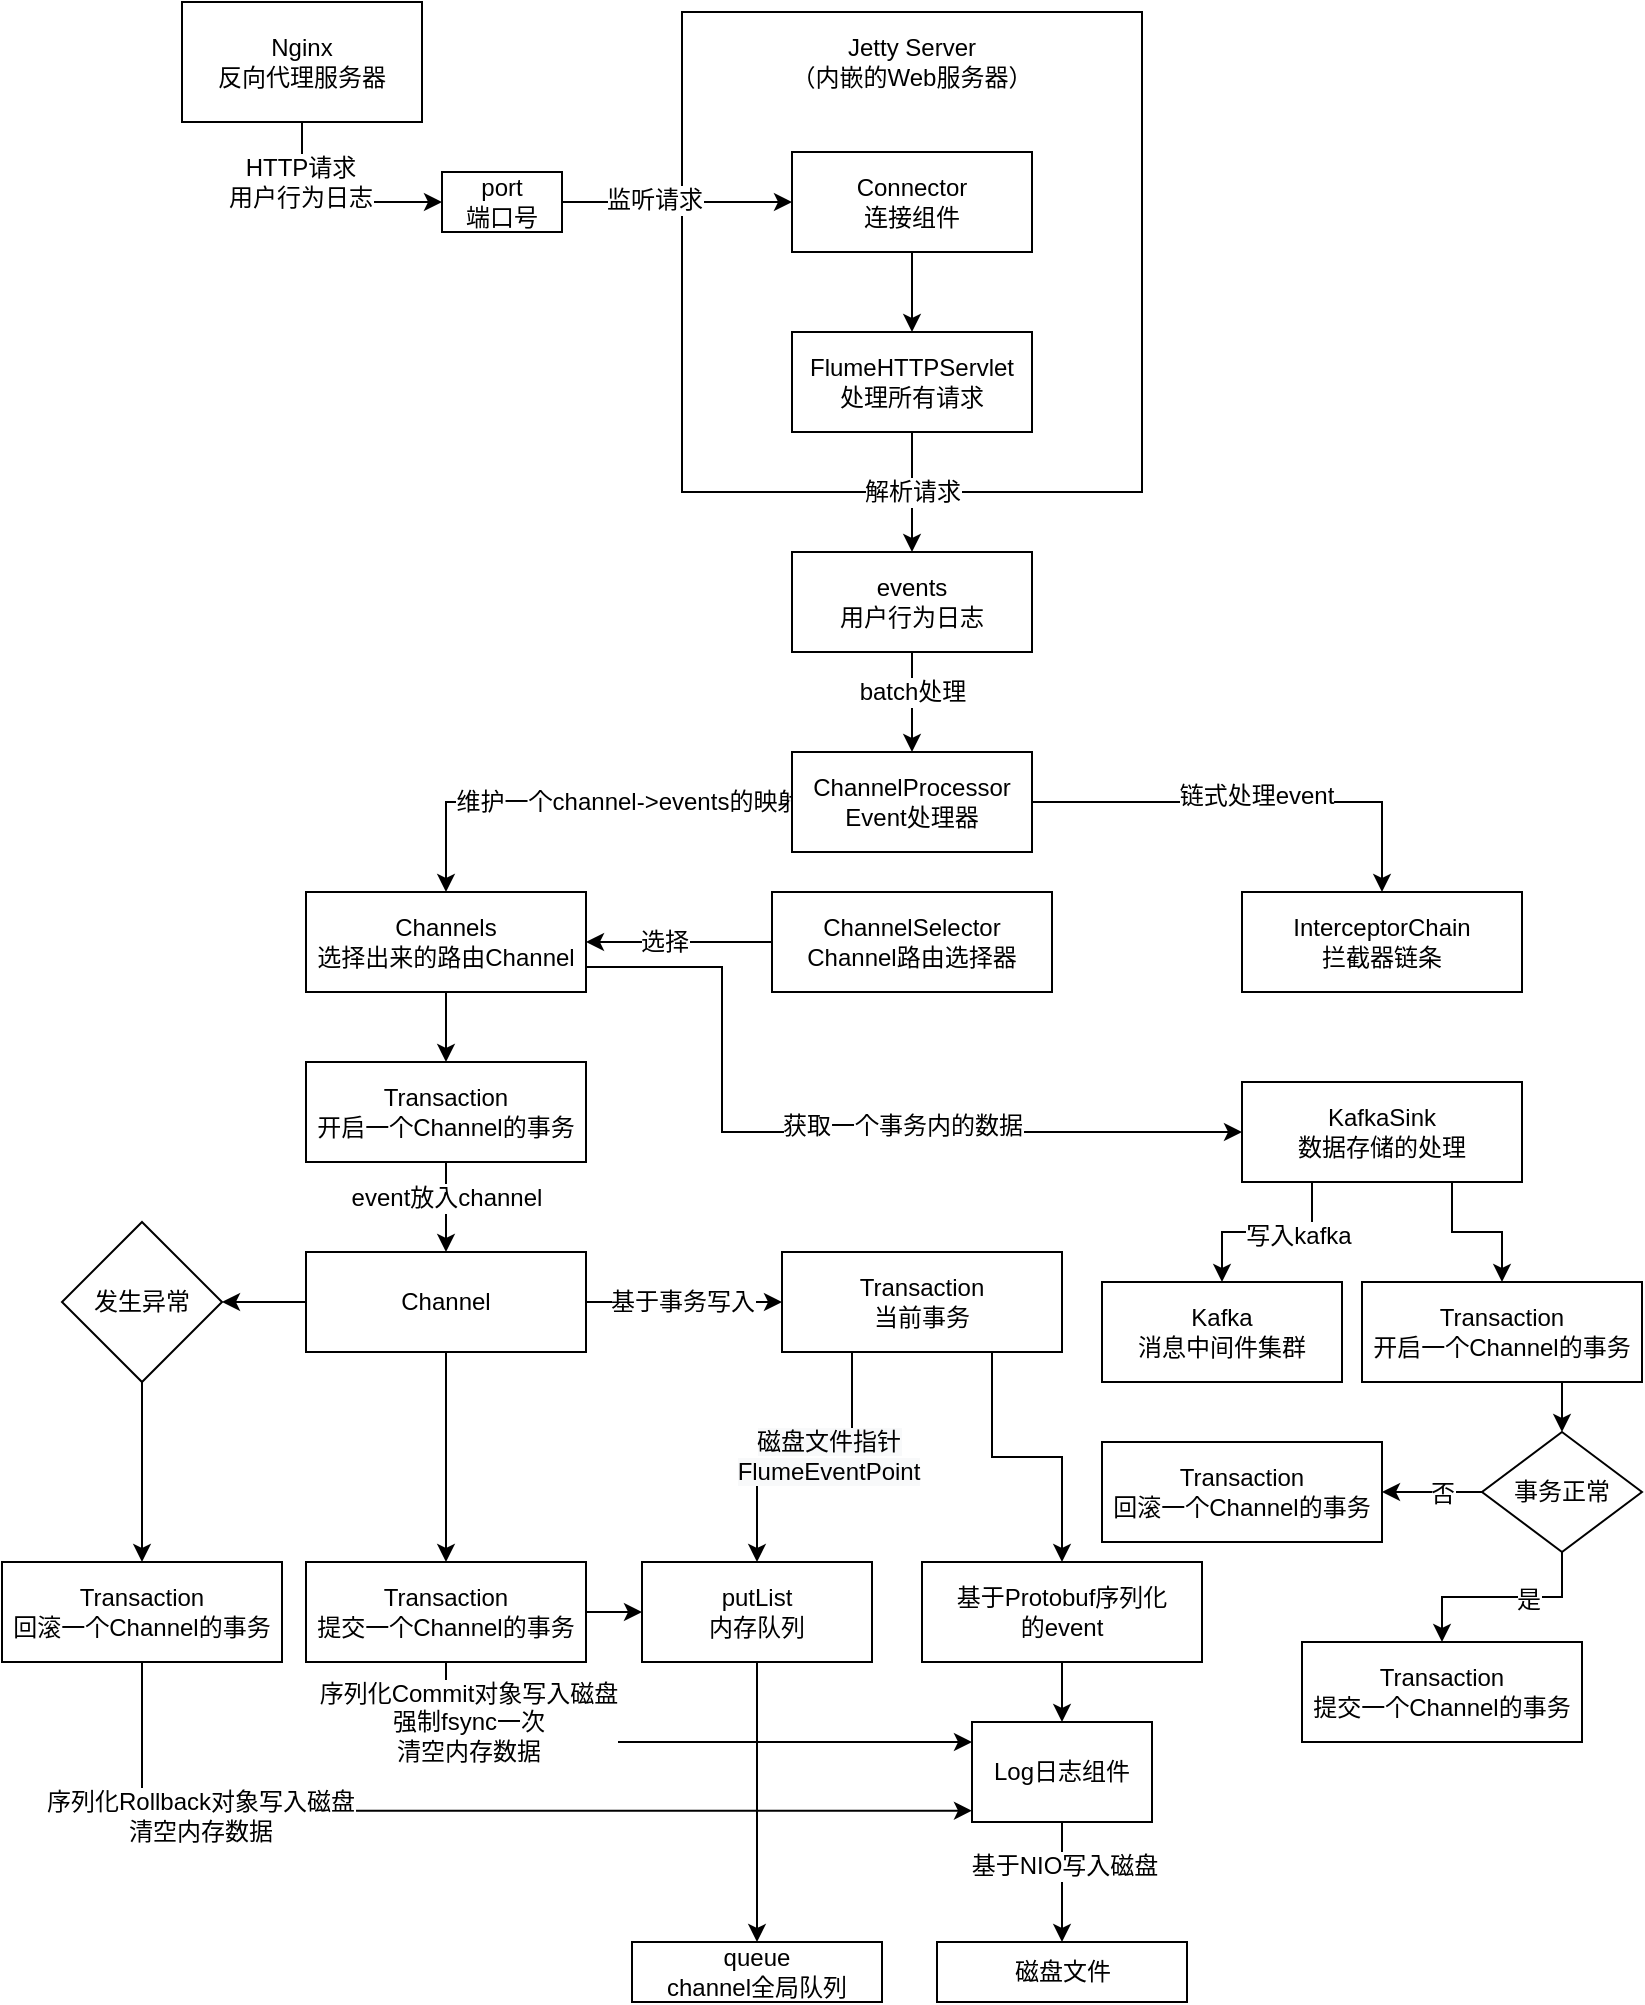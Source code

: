 <mxfile version="12.7.9" type="github">
  <diagram id="swQWp_eAwrN-cbaH2-tH" name="第 1 页">
    <mxGraphModel dx="1185" dy="594" grid="1" gridSize="10" guides="1" tooltips="1" connect="1" arrows="1" fold="1" page="1" pageScale="1" pageWidth="827" pageHeight="1169" math="0" shadow="0">
      <root>
        <mxCell id="0" />
        <mxCell id="1" parent="0" />
        <mxCell id="hyGS1tnHWZrOgosSYkBG-2" value="" style="rounded=0;whiteSpace=wrap;html=1;" vertex="1" parent="1">
          <mxGeometry x="340" y="65" width="230" height="240" as="geometry" />
        </mxCell>
        <mxCell id="hyGS1tnHWZrOgosSYkBG-3" value="Jetty Server&lt;br&gt;（内嵌的Web服务器）" style="text;html=1;strokeColor=none;fillColor=none;align=center;verticalAlign=middle;whiteSpace=wrap;rounded=0;" vertex="1" parent="1">
          <mxGeometry x="390" y="75" width="130" height="30" as="geometry" />
        </mxCell>
        <mxCell id="hyGS1tnHWZrOgosSYkBG-4" style="edgeStyle=orthogonalEdgeStyle;rounded=0;orthogonalLoop=1;jettySize=auto;html=1;entryX=0.5;entryY=0;entryDx=0;entryDy=0;" edge="1" parent="1" source="hyGS1tnHWZrOgosSYkBG-5" target="hyGS1tnHWZrOgosSYkBG-8">
          <mxGeometry relative="1" as="geometry" />
        </mxCell>
        <mxCell id="hyGS1tnHWZrOgosSYkBG-5" value="Connector&lt;br&gt;连接组件" style="rounded=0;whiteSpace=wrap;html=1;" vertex="1" parent="1">
          <mxGeometry x="395" y="135" width="120" height="50" as="geometry" />
        </mxCell>
        <mxCell id="hyGS1tnHWZrOgosSYkBG-6" style="edgeStyle=orthogonalEdgeStyle;rounded=0;orthogonalLoop=1;jettySize=auto;html=1;" edge="1" parent="1" source="hyGS1tnHWZrOgosSYkBG-8" target="hyGS1tnHWZrOgosSYkBG-17">
          <mxGeometry relative="1" as="geometry" />
        </mxCell>
        <mxCell id="hyGS1tnHWZrOgosSYkBG-7" value="解析请求" style="text;html=1;align=center;verticalAlign=middle;resizable=0;points=[];labelBackgroundColor=#ffffff;" vertex="1" connectable="0" parent="hyGS1tnHWZrOgosSYkBG-6">
          <mxGeometry x="-0.26" relative="1" as="geometry">
            <mxPoint y="7.93" as="offset" />
          </mxGeometry>
        </mxCell>
        <mxCell id="hyGS1tnHWZrOgosSYkBG-8" value="FlumeHTTPServlet&lt;br&gt;处理所有请求" style="rounded=0;whiteSpace=wrap;html=1;" vertex="1" parent="1">
          <mxGeometry x="395" y="225" width="120" height="50" as="geometry" />
        </mxCell>
        <mxCell id="hyGS1tnHWZrOgosSYkBG-9" style="edgeStyle=orthogonalEdgeStyle;rounded=0;orthogonalLoop=1;jettySize=auto;html=1;entryX=0;entryY=0.5;entryDx=0;entryDy=0;" edge="1" parent="1" source="hyGS1tnHWZrOgosSYkBG-11" target="hyGS1tnHWZrOgosSYkBG-14">
          <mxGeometry relative="1" as="geometry">
            <Array as="points">
              <mxPoint x="150" y="160" />
            </Array>
          </mxGeometry>
        </mxCell>
        <mxCell id="hyGS1tnHWZrOgosSYkBG-10" value="HTTP请求&lt;br&gt;用户行为日志" style="text;html=1;align=center;verticalAlign=middle;resizable=0;points=[];labelBackgroundColor=#ffffff;" vertex="1" connectable="0" parent="hyGS1tnHWZrOgosSYkBG-9">
          <mxGeometry x="-0.455" y="-1" relative="1" as="geometry">
            <mxPoint as="offset" />
          </mxGeometry>
        </mxCell>
        <mxCell id="hyGS1tnHWZrOgosSYkBG-11" value="Nginx&lt;br&gt;反向代理服务器" style="rounded=0;whiteSpace=wrap;html=1;" vertex="1" parent="1">
          <mxGeometry x="90" y="60" width="120" height="60" as="geometry" />
        </mxCell>
        <mxCell id="hyGS1tnHWZrOgosSYkBG-12" style="edgeStyle=orthogonalEdgeStyle;rounded=0;orthogonalLoop=1;jettySize=auto;html=1;" edge="1" parent="1" source="hyGS1tnHWZrOgosSYkBG-14" target="hyGS1tnHWZrOgosSYkBG-5">
          <mxGeometry relative="1" as="geometry" />
        </mxCell>
        <mxCell id="hyGS1tnHWZrOgosSYkBG-13" value="监听请求" style="text;html=1;align=center;verticalAlign=middle;resizable=0;points=[];labelBackgroundColor=#ffffff;" vertex="1" connectable="0" parent="hyGS1tnHWZrOgosSYkBG-12">
          <mxGeometry x="-0.2" y="1" relative="1" as="geometry">
            <mxPoint as="offset" />
          </mxGeometry>
        </mxCell>
        <mxCell id="hyGS1tnHWZrOgosSYkBG-14" value="port&lt;br&gt;端口号" style="rounded=0;whiteSpace=wrap;html=1;" vertex="1" parent="1">
          <mxGeometry x="220" y="145" width="60" height="30" as="geometry" />
        </mxCell>
        <mxCell id="hyGS1tnHWZrOgosSYkBG-15" style="edgeStyle=orthogonalEdgeStyle;rounded=0;orthogonalLoop=1;jettySize=auto;html=1;entryX=0.5;entryY=0;entryDx=0;entryDy=0;" edge="1" parent="1" source="hyGS1tnHWZrOgosSYkBG-17" target="hyGS1tnHWZrOgosSYkBG-22">
          <mxGeometry relative="1" as="geometry" />
        </mxCell>
        <mxCell id="hyGS1tnHWZrOgosSYkBG-16" value="batch处理" style="text;html=1;align=center;verticalAlign=middle;resizable=0;points=[];labelBackgroundColor=#ffffff;" vertex="1" connectable="0" parent="hyGS1tnHWZrOgosSYkBG-15">
          <mxGeometry x="-0.22" relative="1" as="geometry">
            <mxPoint as="offset" />
          </mxGeometry>
        </mxCell>
        <mxCell id="hyGS1tnHWZrOgosSYkBG-17" value="events&lt;br&gt;用户行为日志" style="rounded=0;whiteSpace=wrap;html=1;" vertex="1" parent="1">
          <mxGeometry x="395" y="335" width="120" height="50" as="geometry" />
        </mxCell>
        <mxCell id="hyGS1tnHWZrOgosSYkBG-18" style="edgeStyle=orthogonalEdgeStyle;rounded=0;orthogonalLoop=1;jettySize=auto;html=1;entryX=0.5;entryY=0;entryDx=0;entryDy=0;" edge="1" parent="1" source="hyGS1tnHWZrOgosSYkBG-22" target="hyGS1tnHWZrOgosSYkBG-24">
          <mxGeometry relative="1" as="geometry" />
        </mxCell>
        <mxCell id="hyGS1tnHWZrOgosSYkBG-19" value="维护一个channel-&amp;gt;events的映射" style="text;html=1;align=center;verticalAlign=middle;resizable=0;points=[];labelBackgroundColor=#ffffff;" vertex="1" connectable="0" parent="hyGS1tnHWZrOgosSYkBG-18">
          <mxGeometry x="0.119" y="1" relative="1" as="geometry">
            <mxPoint x="39.48" y="-0.97" as="offset" />
          </mxGeometry>
        </mxCell>
        <mxCell id="hyGS1tnHWZrOgosSYkBG-20" style="edgeStyle=orthogonalEdgeStyle;rounded=0;orthogonalLoop=1;jettySize=auto;html=1;entryX=0.5;entryY=0;entryDx=0;entryDy=0;" edge="1" parent="1" source="hyGS1tnHWZrOgosSYkBG-22" target="hyGS1tnHWZrOgosSYkBG-28">
          <mxGeometry relative="1" as="geometry" />
        </mxCell>
        <mxCell id="hyGS1tnHWZrOgosSYkBG-21" value="链式处理event" style="text;html=1;align=center;verticalAlign=middle;resizable=0;points=[];labelBackgroundColor=#ffffff;" vertex="1" connectable="0" parent="hyGS1tnHWZrOgosSYkBG-20">
          <mxGeometry x="0.017" y="3" relative="1" as="geometry">
            <mxPoint as="offset" />
          </mxGeometry>
        </mxCell>
        <mxCell id="hyGS1tnHWZrOgosSYkBG-22" value="ChannelProcessor&lt;br&gt;Event处理器" style="rounded=0;whiteSpace=wrap;html=1;" vertex="1" parent="1">
          <mxGeometry x="395" y="435" width="120" height="50" as="geometry" />
        </mxCell>
        <mxCell id="hyGS1tnHWZrOgosSYkBG-23" style="edgeStyle=orthogonalEdgeStyle;rounded=0;orthogonalLoop=1;jettySize=auto;html=1;entryX=0.5;entryY=0;entryDx=0;entryDy=0;" edge="1" parent="1" source="hyGS1tnHWZrOgosSYkBG-24" target="hyGS1tnHWZrOgosSYkBG-31">
          <mxGeometry relative="1" as="geometry" />
        </mxCell>
        <mxCell id="hyGS1tnHWZrOgosSYkBG-66" style="edgeStyle=orthogonalEdgeStyle;rounded=0;orthogonalLoop=1;jettySize=auto;html=1;exitX=1;exitY=0.75;exitDx=0;exitDy=0;entryX=0;entryY=0.5;entryDx=0;entryDy=0;" edge="1" parent="1" source="hyGS1tnHWZrOgosSYkBG-24" target="hyGS1tnHWZrOgosSYkBG-64">
          <mxGeometry relative="1" as="geometry">
            <Array as="points">
              <mxPoint x="360" y="543" />
              <mxPoint x="360" y="625" />
            </Array>
          </mxGeometry>
        </mxCell>
        <mxCell id="hyGS1tnHWZrOgosSYkBG-67" value="获取一个事务内的数据" style="text;html=1;align=center;verticalAlign=middle;resizable=0;points=[];labelBackgroundColor=#ffffff;" vertex="1" connectable="0" parent="hyGS1tnHWZrOgosSYkBG-66">
          <mxGeometry x="-0.117" y="3" relative="1" as="geometry">
            <mxPoint x="58.83" as="offset" />
          </mxGeometry>
        </mxCell>
        <mxCell id="hyGS1tnHWZrOgosSYkBG-24" value="Channels&lt;br&gt;选择出来的路由Channel" style="rounded=0;whiteSpace=wrap;html=1;" vertex="1" parent="1">
          <mxGeometry x="152" y="505" width="140" height="50" as="geometry" />
        </mxCell>
        <mxCell id="hyGS1tnHWZrOgosSYkBG-25" style="edgeStyle=orthogonalEdgeStyle;rounded=0;orthogonalLoop=1;jettySize=auto;html=1;entryX=1;entryY=0.5;entryDx=0;entryDy=0;" edge="1" parent="1" source="hyGS1tnHWZrOgosSYkBG-27" target="hyGS1tnHWZrOgosSYkBG-24">
          <mxGeometry relative="1" as="geometry" />
        </mxCell>
        <mxCell id="hyGS1tnHWZrOgosSYkBG-26" value="选择" style="text;html=1;align=center;verticalAlign=middle;resizable=0;points=[];labelBackgroundColor=#ffffff;" vertex="1" connectable="0" parent="hyGS1tnHWZrOgosSYkBG-25">
          <mxGeometry x="0.166" relative="1" as="geometry">
            <mxPoint as="offset" />
          </mxGeometry>
        </mxCell>
        <mxCell id="hyGS1tnHWZrOgosSYkBG-27" value="ChannelSelector&lt;br&gt;Channel路由选择器" style="rounded=0;whiteSpace=wrap;html=1;" vertex="1" parent="1">
          <mxGeometry x="385" y="505" width="140" height="50" as="geometry" />
        </mxCell>
        <mxCell id="hyGS1tnHWZrOgosSYkBG-28" value="InterceptorChain&lt;br&gt;拦截器链条" style="rounded=0;whiteSpace=wrap;html=1;" vertex="1" parent="1">
          <mxGeometry x="620" y="505" width="140" height="50" as="geometry" />
        </mxCell>
        <mxCell id="hyGS1tnHWZrOgosSYkBG-29" style="edgeStyle=orthogonalEdgeStyle;rounded=0;orthogonalLoop=1;jettySize=auto;html=1;entryX=0.5;entryY=0;entryDx=0;entryDy=0;" edge="1" parent="1" source="hyGS1tnHWZrOgosSYkBG-31" target="hyGS1tnHWZrOgosSYkBG-34">
          <mxGeometry relative="1" as="geometry" />
        </mxCell>
        <mxCell id="hyGS1tnHWZrOgosSYkBG-30" value="event放入channel" style="text;html=1;align=center;verticalAlign=middle;resizable=0;points=[];labelBackgroundColor=#ffffff;" vertex="1" connectable="0" parent="hyGS1tnHWZrOgosSYkBG-29">
          <mxGeometry x="-0.2" relative="1" as="geometry">
            <mxPoint as="offset" />
          </mxGeometry>
        </mxCell>
        <mxCell id="hyGS1tnHWZrOgosSYkBG-31" value="Transaction&lt;br&gt;开启一个Channel的事务" style="rounded=0;whiteSpace=wrap;html=1;" vertex="1" parent="1">
          <mxGeometry x="152" y="590" width="140" height="50" as="geometry" />
        </mxCell>
        <mxCell id="hyGS1tnHWZrOgosSYkBG-33" style="edgeStyle=orthogonalEdgeStyle;rounded=0;orthogonalLoop=1;jettySize=auto;html=1;" edge="1" parent="1" source="hyGS1tnHWZrOgosSYkBG-34" target="hyGS1tnHWZrOgosSYkBG-38">
          <mxGeometry relative="1" as="geometry" />
        </mxCell>
        <mxCell id="hyGS1tnHWZrOgosSYkBG-41" style="edgeStyle=orthogonalEdgeStyle;rounded=0;orthogonalLoop=1;jettySize=auto;html=1;entryX=1;entryY=0.5;entryDx=0;entryDy=0;" edge="1" parent="1" source="hyGS1tnHWZrOgosSYkBG-34" target="hyGS1tnHWZrOgosSYkBG-39">
          <mxGeometry relative="1" as="geometry" />
        </mxCell>
        <mxCell id="hyGS1tnHWZrOgosSYkBG-44" style="edgeStyle=orthogonalEdgeStyle;rounded=0;orthogonalLoop=1;jettySize=auto;html=1;entryX=0;entryY=0.5;entryDx=0;entryDy=0;" edge="1" parent="1" source="hyGS1tnHWZrOgosSYkBG-34" target="hyGS1tnHWZrOgosSYkBG-43">
          <mxGeometry relative="1" as="geometry" />
        </mxCell>
        <mxCell id="hyGS1tnHWZrOgosSYkBG-45" value="基于事务写入" style="text;html=1;align=center;verticalAlign=middle;resizable=0;points=[];labelBackgroundColor=#ffffff;" vertex="1" connectable="0" parent="hyGS1tnHWZrOgosSYkBG-44">
          <mxGeometry x="-0.331" y="-1" relative="1" as="geometry">
            <mxPoint x="15" y="-1" as="offset" />
          </mxGeometry>
        </mxCell>
        <mxCell id="hyGS1tnHWZrOgosSYkBG-34" value="Channel" style="rounded=0;whiteSpace=wrap;html=1;" vertex="1" parent="1">
          <mxGeometry x="152" y="685" width="140" height="50" as="geometry" />
        </mxCell>
        <mxCell id="hyGS1tnHWZrOgosSYkBG-52" style="edgeStyle=orthogonalEdgeStyle;rounded=0;orthogonalLoop=1;jettySize=auto;html=1;entryX=0;entryY=0.5;entryDx=0;entryDy=0;" edge="1" parent="1" source="hyGS1tnHWZrOgosSYkBG-38" target="hyGS1tnHWZrOgosSYkBG-48">
          <mxGeometry relative="1" as="geometry" />
        </mxCell>
        <mxCell id="hyGS1tnHWZrOgosSYkBG-60" style="edgeStyle=orthogonalEdgeStyle;rounded=0;orthogonalLoop=1;jettySize=auto;html=1;" edge="1" parent="1" source="hyGS1tnHWZrOgosSYkBG-38" target="hyGS1tnHWZrOgosSYkBG-53">
          <mxGeometry relative="1" as="geometry">
            <Array as="points">
              <mxPoint x="222" y="930" />
            </Array>
          </mxGeometry>
        </mxCell>
        <mxCell id="hyGS1tnHWZrOgosSYkBG-61" value="序列化Commit对象写入磁盘&lt;br&gt;强制fsync一次&lt;br&gt;清空内存数据" style="text;html=1;align=center;verticalAlign=middle;resizable=0;points=[];labelBackgroundColor=#ffffff;" vertex="1" connectable="0" parent="hyGS1tnHWZrOgosSYkBG-60">
          <mxGeometry x="-0.663" y="38" relative="1" as="geometry">
            <mxPoint y="28" as="offset" />
          </mxGeometry>
        </mxCell>
        <mxCell id="hyGS1tnHWZrOgosSYkBG-38" value="Transaction&lt;br&gt;提交一个Channel的事务" style="rounded=0;whiteSpace=wrap;html=1;" vertex="1" parent="1">
          <mxGeometry x="152" y="840" width="140" height="50" as="geometry" />
        </mxCell>
        <mxCell id="hyGS1tnHWZrOgosSYkBG-42" style="edgeStyle=orthogonalEdgeStyle;rounded=0;orthogonalLoop=1;jettySize=auto;html=1;entryX=0.5;entryY=0;entryDx=0;entryDy=0;" edge="1" parent="1" source="hyGS1tnHWZrOgosSYkBG-39" target="hyGS1tnHWZrOgosSYkBG-40">
          <mxGeometry relative="1" as="geometry" />
        </mxCell>
        <mxCell id="hyGS1tnHWZrOgosSYkBG-39" value="发生异常" style="rhombus;whiteSpace=wrap;html=1;" vertex="1" parent="1">
          <mxGeometry x="30" y="670" width="80" height="80" as="geometry" />
        </mxCell>
        <mxCell id="hyGS1tnHWZrOgosSYkBG-62" style="edgeStyle=orthogonalEdgeStyle;rounded=0;orthogonalLoop=1;jettySize=auto;html=1;entryX=0;entryY=0.887;entryDx=0;entryDy=0;entryPerimeter=0;" edge="1" parent="1" source="hyGS1tnHWZrOgosSYkBG-40" target="hyGS1tnHWZrOgosSYkBG-53">
          <mxGeometry relative="1" as="geometry">
            <Array as="points">
              <mxPoint x="70" y="964" />
            </Array>
          </mxGeometry>
        </mxCell>
        <mxCell id="hyGS1tnHWZrOgosSYkBG-63" value="序列化Rollback对象写入磁盘&lt;br&gt;清空内存数据" style="text;html=1;align=center;verticalAlign=middle;resizable=0;points=[];labelBackgroundColor=#ffffff;" vertex="1" connectable="0" parent="hyGS1tnHWZrOgosSYkBG-62">
          <mxGeometry x="-0.696" y="28" relative="1" as="geometry">
            <mxPoint x="29" y="30" as="offset" />
          </mxGeometry>
        </mxCell>
        <mxCell id="hyGS1tnHWZrOgosSYkBG-40" value="Transaction&lt;br&gt;回滚一个Channel的事务" style="rounded=0;whiteSpace=wrap;html=1;" vertex="1" parent="1">
          <mxGeometry y="840" width="140" height="50" as="geometry" />
        </mxCell>
        <mxCell id="hyGS1tnHWZrOgosSYkBG-49" style="edgeStyle=orthogonalEdgeStyle;rounded=0;orthogonalLoop=1;jettySize=auto;html=1;exitX=0.25;exitY=1;exitDx=0;exitDy=0;" edge="1" parent="1" source="hyGS1tnHWZrOgosSYkBG-43" target="hyGS1tnHWZrOgosSYkBG-48">
          <mxGeometry relative="1" as="geometry" />
        </mxCell>
        <mxCell id="hyGS1tnHWZrOgosSYkBG-50" value="&lt;span style=&quot;white-space: normal ; background-color: rgb(248 , 249 , 250)&quot;&gt;磁盘文件指针FlumeEventPoint&lt;/span&gt;" style="text;html=1;align=center;verticalAlign=middle;resizable=0;points=[];labelBackgroundColor=#ffffff;" vertex="1" connectable="0" parent="hyGS1tnHWZrOgosSYkBG-49">
          <mxGeometry x="-0.318" y="-12" relative="1" as="geometry">
            <mxPoint as="offset" />
          </mxGeometry>
        </mxCell>
        <mxCell id="hyGS1tnHWZrOgosSYkBG-51" style="edgeStyle=orthogonalEdgeStyle;rounded=0;orthogonalLoop=1;jettySize=auto;html=1;exitX=0.75;exitY=1;exitDx=0;exitDy=0;" edge="1" parent="1" source="hyGS1tnHWZrOgosSYkBG-43" target="hyGS1tnHWZrOgosSYkBG-46">
          <mxGeometry relative="1" as="geometry" />
        </mxCell>
        <mxCell id="hyGS1tnHWZrOgosSYkBG-43" value="Transaction&lt;br&gt;当前事务" style="rounded=0;whiteSpace=wrap;html=1;" vertex="1" parent="1">
          <mxGeometry x="390" y="685" width="140" height="50" as="geometry" />
        </mxCell>
        <mxCell id="hyGS1tnHWZrOgosSYkBG-54" style="edgeStyle=orthogonalEdgeStyle;rounded=0;orthogonalLoop=1;jettySize=auto;html=1;entryX=0.5;entryY=0;entryDx=0;entryDy=0;" edge="1" parent="1" source="hyGS1tnHWZrOgosSYkBG-46" target="hyGS1tnHWZrOgosSYkBG-53">
          <mxGeometry relative="1" as="geometry" />
        </mxCell>
        <mxCell id="hyGS1tnHWZrOgosSYkBG-46" value="基于Protobuf序列化&lt;br&gt;的event" style="rounded=0;whiteSpace=wrap;html=1;" vertex="1" parent="1">
          <mxGeometry x="460" y="840" width="140" height="50" as="geometry" />
        </mxCell>
        <mxCell id="hyGS1tnHWZrOgosSYkBG-59" style="edgeStyle=orthogonalEdgeStyle;rounded=0;orthogonalLoop=1;jettySize=auto;html=1;entryX=0.5;entryY=0;entryDx=0;entryDy=0;" edge="1" parent="1" source="hyGS1tnHWZrOgosSYkBG-48" target="hyGS1tnHWZrOgosSYkBG-58">
          <mxGeometry relative="1" as="geometry" />
        </mxCell>
        <mxCell id="hyGS1tnHWZrOgosSYkBG-48" value="putList&lt;br&gt;内存队列" style="rounded=0;whiteSpace=wrap;html=1;" vertex="1" parent="1">
          <mxGeometry x="320" y="840" width="115" height="50" as="geometry" />
        </mxCell>
        <mxCell id="hyGS1tnHWZrOgosSYkBG-56" style="edgeStyle=orthogonalEdgeStyle;rounded=0;orthogonalLoop=1;jettySize=auto;html=1;entryX=0.5;entryY=0;entryDx=0;entryDy=0;" edge="1" parent="1" source="hyGS1tnHWZrOgosSYkBG-53" target="hyGS1tnHWZrOgosSYkBG-55">
          <mxGeometry relative="1" as="geometry" />
        </mxCell>
        <mxCell id="hyGS1tnHWZrOgosSYkBG-57" value="基于NIO写入磁盘" style="text;html=1;align=center;verticalAlign=middle;resizable=0;points=[];labelBackgroundColor=#ffffff;" vertex="1" connectable="0" parent="hyGS1tnHWZrOgosSYkBG-56">
          <mxGeometry x="-0.262" y="1" relative="1" as="geometry">
            <mxPoint as="offset" />
          </mxGeometry>
        </mxCell>
        <mxCell id="hyGS1tnHWZrOgosSYkBG-53" value="Log日志组件" style="rounded=0;whiteSpace=wrap;html=1;" vertex="1" parent="1">
          <mxGeometry x="485" y="920" width="90" height="50" as="geometry" />
        </mxCell>
        <mxCell id="hyGS1tnHWZrOgosSYkBG-55" value="磁盘文件" style="rounded=0;whiteSpace=wrap;html=1;" vertex="1" parent="1">
          <mxGeometry x="467.5" y="1030" width="125" height="30" as="geometry" />
        </mxCell>
        <mxCell id="hyGS1tnHWZrOgosSYkBG-58" value="queue&lt;br&gt;channel全局队列" style="rounded=0;whiteSpace=wrap;html=1;" vertex="1" parent="1">
          <mxGeometry x="315" y="1030" width="125" height="30" as="geometry" />
        </mxCell>
        <mxCell id="hyGS1tnHWZrOgosSYkBG-69" style="edgeStyle=orthogonalEdgeStyle;rounded=0;orthogonalLoop=1;jettySize=auto;html=1;exitX=0.75;exitY=1;exitDx=0;exitDy=0;entryX=0.5;entryY=0;entryDx=0;entryDy=0;" edge="1" parent="1" source="hyGS1tnHWZrOgosSYkBG-64" target="hyGS1tnHWZrOgosSYkBG-68">
          <mxGeometry relative="1" as="geometry" />
        </mxCell>
        <mxCell id="hyGS1tnHWZrOgosSYkBG-71" style="edgeStyle=orthogonalEdgeStyle;rounded=0;orthogonalLoop=1;jettySize=auto;html=1;exitX=0.25;exitY=1;exitDx=0;exitDy=0;" edge="1" parent="1" source="hyGS1tnHWZrOgosSYkBG-64" target="hyGS1tnHWZrOgosSYkBG-70">
          <mxGeometry relative="1" as="geometry" />
        </mxCell>
        <mxCell id="hyGS1tnHWZrOgosSYkBG-72" value="写入kafka" style="text;html=1;align=center;verticalAlign=middle;resizable=0;points=[];labelBackgroundColor=#ffffff;" vertex="1" connectable="0" parent="hyGS1tnHWZrOgosSYkBG-71">
          <mxGeometry x="-0.474" y="-7" relative="1" as="geometry">
            <mxPoint x="-7" y="9" as="offset" />
          </mxGeometry>
        </mxCell>
        <mxCell id="hyGS1tnHWZrOgosSYkBG-64" value="KafkaSink&lt;br&gt;数据存储的处理" style="rounded=0;whiteSpace=wrap;html=1;" vertex="1" parent="1">
          <mxGeometry x="620" y="600" width="140" height="50" as="geometry" />
        </mxCell>
        <mxCell id="hyGS1tnHWZrOgosSYkBG-76" style="edgeStyle=orthogonalEdgeStyle;rounded=0;orthogonalLoop=1;jettySize=auto;html=1;exitX=0.75;exitY=1;exitDx=0;exitDy=0;entryX=0.5;entryY=0;entryDx=0;entryDy=0;" edge="1" parent="1" source="hyGS1tnHWZrOgosSYkBG-68" target="hyGS1tnHWZrOgosSYkBG-73">
          <mxGeometry relative="1" as="geometry" />
        </mxCell>
        <mxCell id="hyGS1tnHWZrOgosSYkBG-68" value="Transaction&lt;br&gt;开启一个Channel的事务" style="rounded=0;whiteSpace=wrap;html=1;" vertex="1" parent="1">
          <mxGeometry x="680" y="700" width="140" height="50" as="geometry" />
        </mxCell>
        <mxCell id="hyGS1tnHWZrOgosSYkBG-70" value="Kafka&lt;br&gt;消息中间件集群" style="rounded=0;whiteSpace=wrap;html=1;" vertex="1" parent="1">
          <mxGeometry x="550" y="700" width="120" height="50" as="geometry" />
        </mxCell>
        <mxCell id="hyGS1tnHWZrOgosSYkBG-77" style="edgeStyle=orthogonalEdgeStyle;rounded=0;orthogonalLoop=1;jettySize=auto;html=1;entryX=1;entryY=0.5;entryDx=0;entryDy=0;" edge="1" parent="1" source="hyGS1tnHWZrOgosSYkBG-73" target="hyGS1tnHWZrOgosSYkBG-75">
          <mxGeometry relative="1" as="geometry" />
        </mxCell>
        <mxCell id="hyGS1tnHWZrOgosSYkBG-78" value="否" style="text;html=1;align=center;verticalAlign=middle;resizable=0;points=[];labelBackgroundColor=#ffffff;" vertex="1" connectable="0" parent="hyGS1tnHWZrOgosSYkBG-77">
          <mxGeometry x="-0.176" y="1" relative="1" as="geometry">
            <mxPoint as="offset" />
          </mxGeometry>
        </mxCell>
        <mxCell id="hyGS1tnHWZrOgosSYkBG-80" style="edgeStyle=orthogonalEdgeStyle;rounded=0;orthogonalLoop=1;jettySize=auto;html=1;exitX=0.5;exitY=1;exitDx=0;exitDy=0;entryX=0.5;entryY=0;entryDx=0;entryDy=0;" edge="1" parent="1" source="hyGS1tnHWZrOgosSYkBG-73" target="hyGS1tnHWZrOgosSYkBG-79">
          <mxGeometry relative="1" as="geometry" />
        </mxCell>
        <mxCell id="hyGS1tnHWZrOgosSYkBG-81" value="是" style="text;html=1;align=center;verticalAlign=middle;resizable=0;points=[];labelBackgroundColor=#ffffff;" vertex="1" connectable="0" parent="hyGS1tnHWZrOgosSYkBG-80">
          <mxGeometry x="-0.238" y="1" relative="1" as="geometry">
            <mxPoint as="offset" />
          </mxGeometry>
        </mxCell>
        <mxCell id="hyGS1tnHWZrOgosSYkBG-73" value="事务正常" style="rhombus;whiteSpace=wrap;html=1;" vertex="1" parent="1">
          <mxGeometry x="740" y="775" width="80" height="60" as="geometry" />
        </mxCell>
        <mxCell id="hyGS1tnHWZrOgosSYkBG-75" value="Transaction&lt;br&gt;回滚一个Channel的事务" style="rounded=0;whiteSpace=wrap;html=1;" vertex="1" parent="1">
          <mxGeometry x="550" y="780" width="140" height="50" as="geometry" />
        </mxCell>
        <mxCell id="hyGS1tnHWZrOgosSYkBG-79" value="Transaction&lt;br&gt;提交一个Channel的事务" style="rounded=0;whiteSpace=wrap;html=1;" vertex="1" parent="1">
          <mxGeometry x="650" y="880" width="140" height="50" as="geometry" />
        </mxCell>
      </root>
    </mxGraphModel>
  </diagram>
</mxfile>
